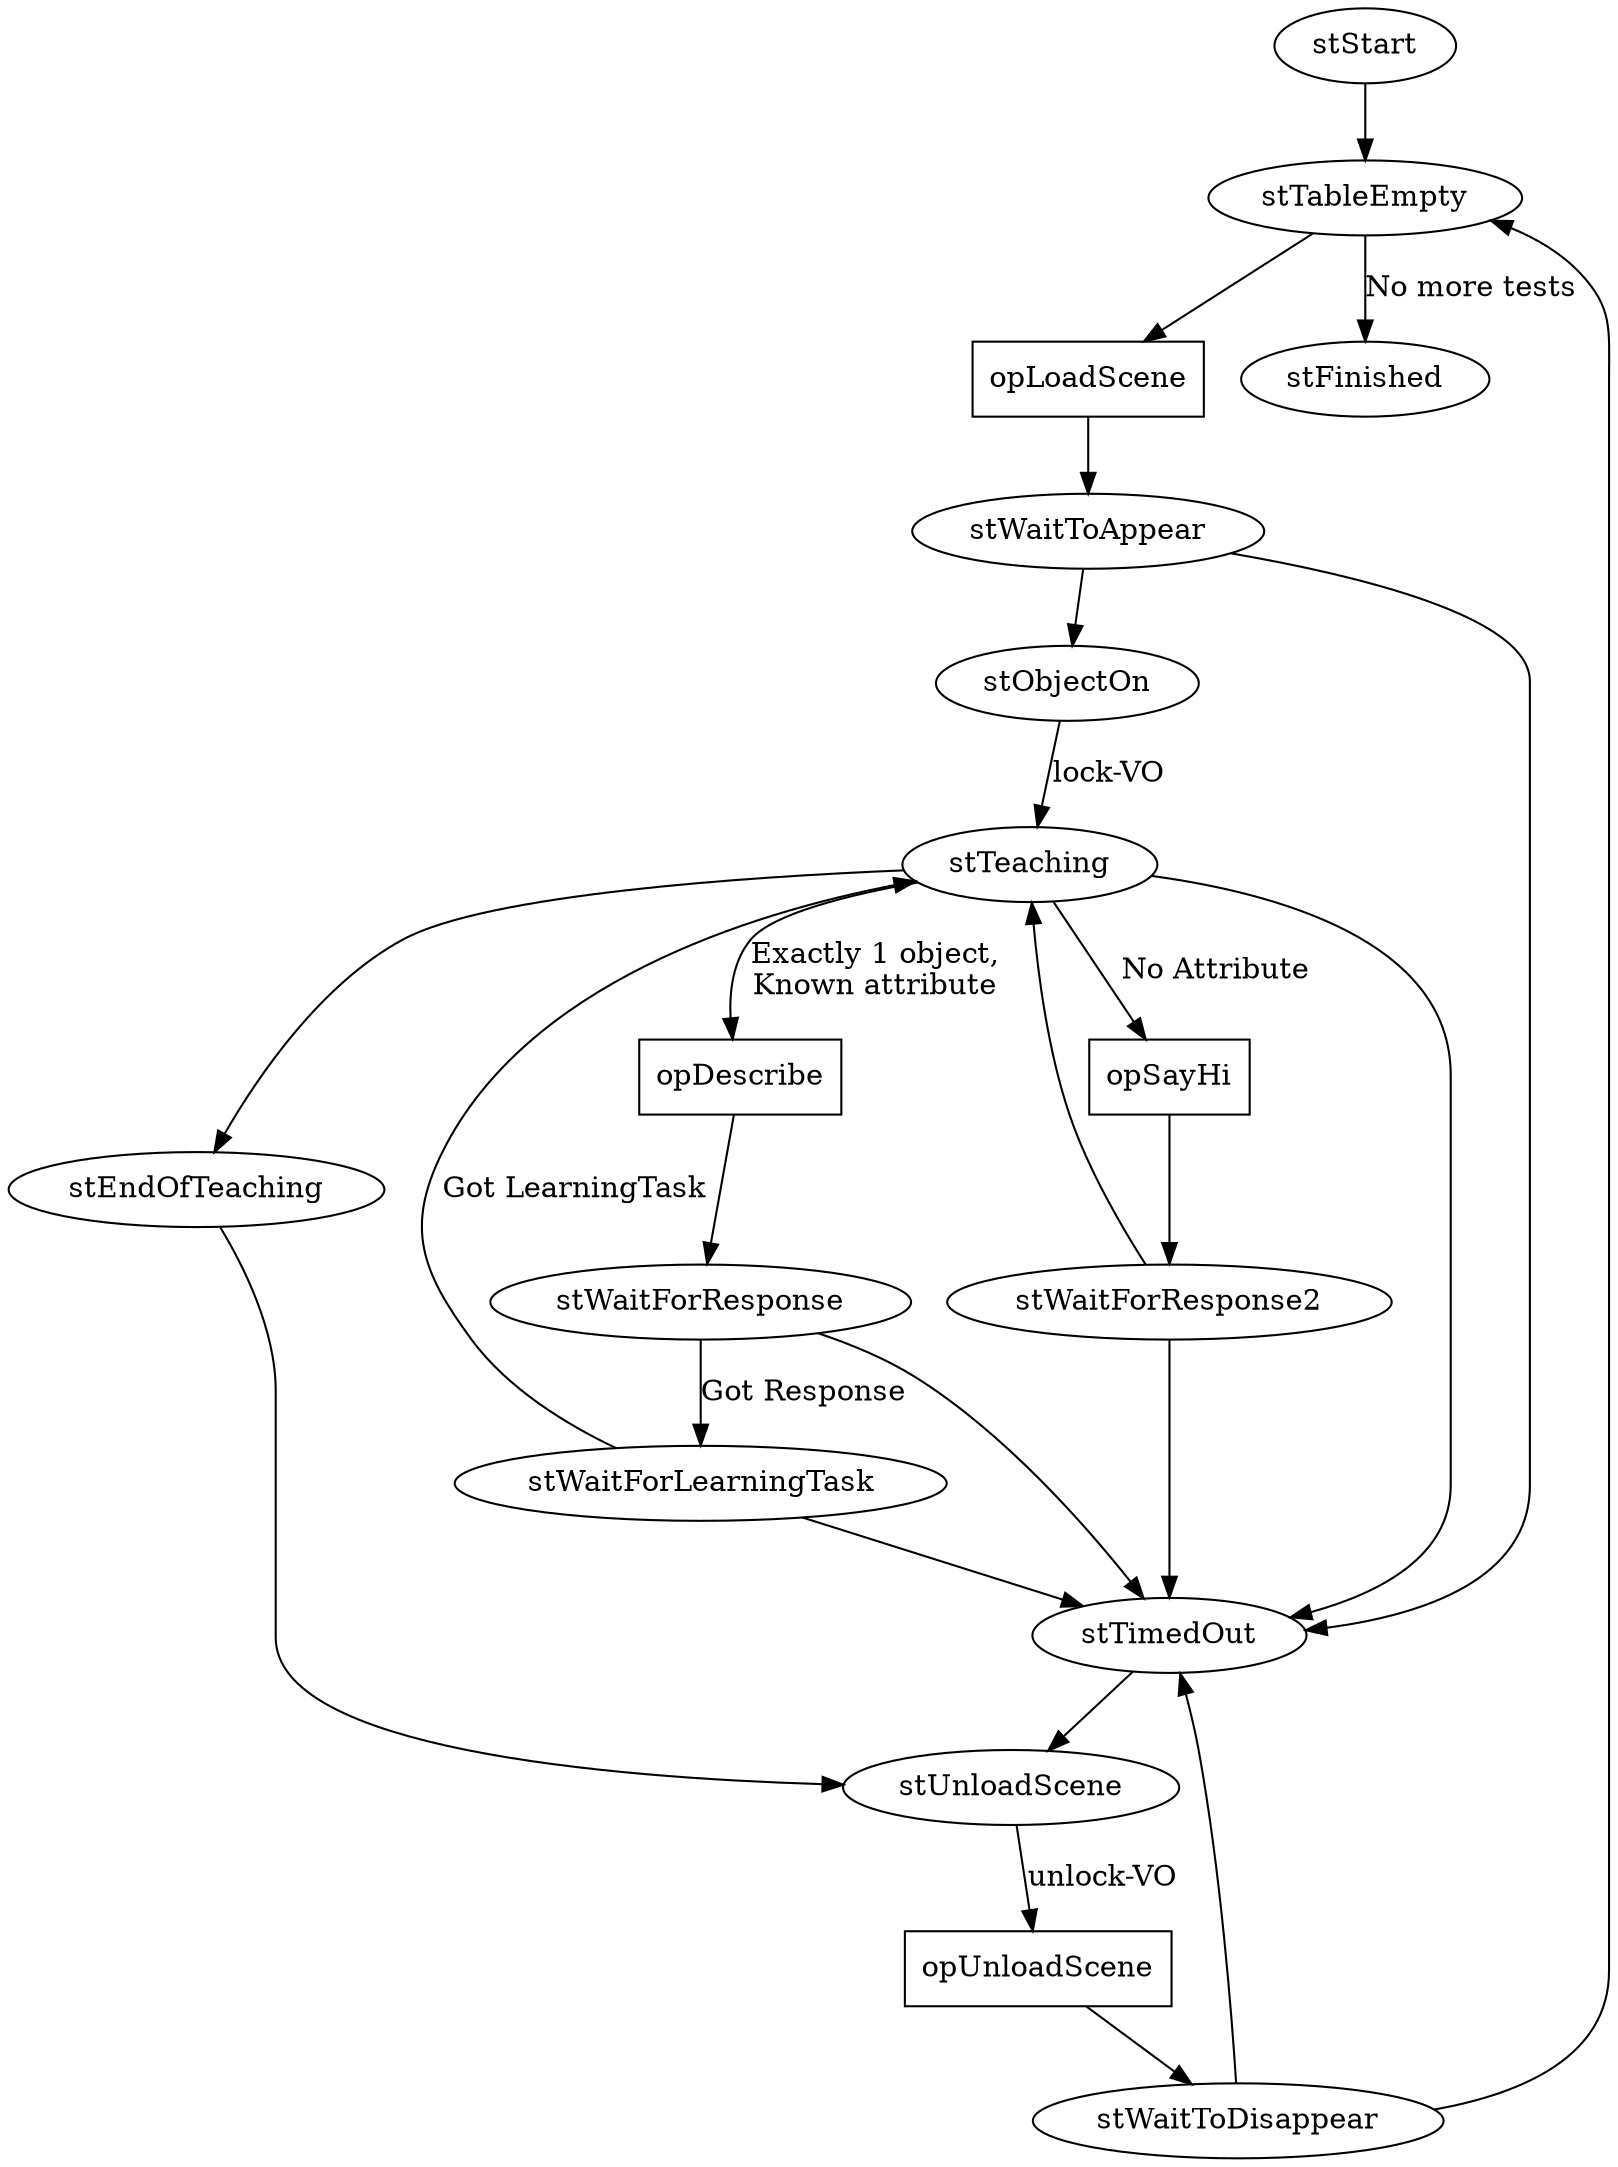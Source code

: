 digraph G {
	graph [layout=dot rankdir=TB]
		// George Year 2 Automated Tutor

		stStart
		stTableEmpty
		opLoadScene [ shape="box" ]
		stWaitToAppear
		stObjectOn
		stTeaching
		opDescribe [ shape="box" ]
		opSayHi    [ shape="box" ]
		stWaitForResponse
		stWaitForLearningTask
		stEndOfTeaching
		stWaitToDisappear
		stFinished
		stTimedOut
		stUnloadScene
		opUnloadScene [ shape="box" ]


		{ stStart } -> { stTableEmpty }
		{ stTableEmpty } -> { opLoadScene }
		{ opLoadScene } -> {stWaitToAppear }
		{ stTableEmpty } -> { stFinished } [ label="No more tests" ]
		{ stWaitToAppear } -> { stObjectOn }
		{ stWaitToAppear } -> { stTimedOut } /*TIME [ taillabel="to=20" labelfontcolor="red" ] */
		{ stObjectOn } -> { stTeaching } [ /*TIME taillabel="wait=5" */ label="lock-VO" labelfontcolor="blue" ]
		{ stTeaching } -> { opDescribe } [ label="Exactly 1 object,\nKnown attribute" ]
		{ stTeaching } -> { opSayHi } [ label="No Attribute" ]
		{ opDescribe } -> { stWaitForResponse } 
		{ opSayHi } -> { stWaitForResponse2 }
		{ stTeaching } -> { stEndOfTeaching }
		{ stTeaching } -> { stTimedOut } /*TIME [taillabel="to=10" labelfontcolor="red"] */
		{ stWaitForResponse } -> { stWaitForLearningTask } [ label="Got Response" ]
		{ stWaitForResponse } -> { stTimedOut } /*TIME [ taillabel="to=15"  labelfontcolor="red"] */
		{ stWaitForResponse2 } -> { stTeaching }
		{ stWaitForResponse2 } -> { stTimedOut } /*TIME [ taillabel="to=15"  labelfontcolor="red"] */
		{ stWaitForLearningTask } -> { stTeaching } [ label="Got LearningTask" ]
		{ stWaitForLearningTask } -> { stTimedOut } /*TIME [ taillabel="to=120"  labelfontcolor="red"] */
		{ stEndOfTeaching } -> { stUnloadScene }
		{ stUnloadScene } -> { opUnloadScene } [ /*TIME taillabel="wait=5" */ label="unlock-VO" labelfontcolor="blue" ]
		{ opUnloadScene } -> { stWaitToDisappear }
		{ stWaitToDisappear } -> { stTableEmpty }
		{ stWaitToDisappear } -> { stTimedOut } /*TIME [taillabel="to=20" labelfontcolor="red"] */
		{ stTimedOut } -> { stUnloadScene }


}
